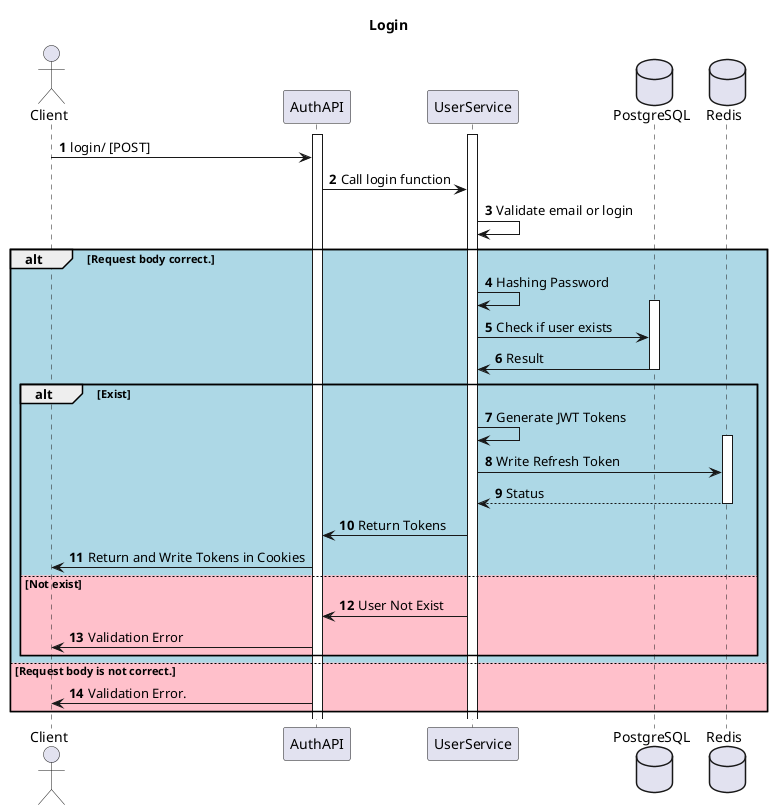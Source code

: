 @startuml Login
title "Login"
autonumber
actor Client
activate AuthAPI
activate UserService
database PostgreSQL
database Redis

Client -> AuthAPI: login/ [POST]
AuthAPI -> UserService: Call login function
UserService -> UserService: Validate email or login
alt #LightBlue Request body correct.
  UserService -> UserService: Hashing Password
  activate PostgreSQL
  UserService -> PostgreSQL: Check if user exists
  PostgreSQL -> UserService: Result
  deactivate PostgreSQL
  alt #LightBlue Exist
    UserService -> UserService: Generate JWT Tokens
    activate Redis
    UserService -> Redis: Write Refresh Token
    Redis --> UserService: Status
    deactivate Redis
    UserService -> AuthAPI: Return Tokens
    AuthAPI -> Client: Return and Write Tokens in Cookies
  else #Pink Not exist
    UserService -> AuthAPI: User Not Exist
    AuthAPI -> Client: Validation Error
  end
else #Pink Request body is not correct.
  AuthAPI -> Client: Validation Error.
end
@enduml
